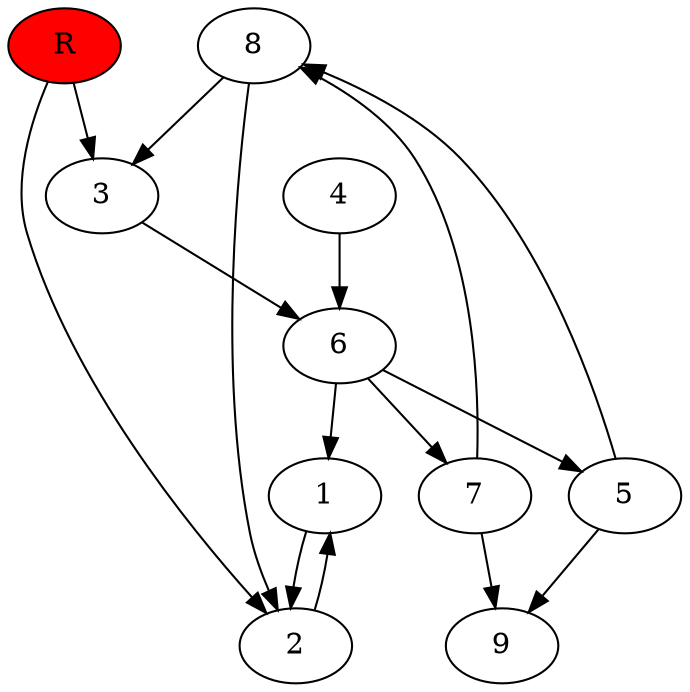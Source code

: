 digraph prb11090 {
	1
	2
	3
	4
	5
	6
	7
	8
	R [fillcolor="#ff0000" style=filled]
	1 -> 2
	2 -> 1
	3 -> 6
	4 -> 6
	5 -> 8
	5 -> 9
	6 -> 1
	6 -> 5
	6 -> 7
	7 -> 8
	7 -> 9
	8 -> 2
	8 -> 3
	R -> 2
	R -> 3
}
